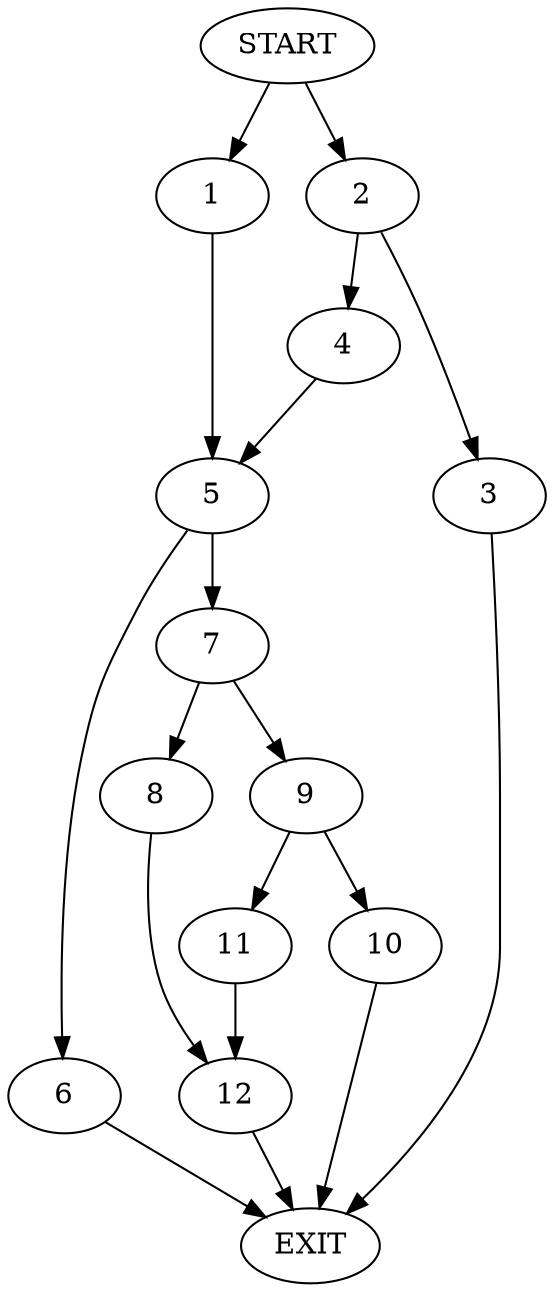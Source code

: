 digraph { 
0 [label="START"];
1;
2;
3;
4;
5;
6;
7;
8;
9;
10;
11;
12;
13[label="EXIT"];
0 -> 1;
0 -> 2;
1 -> 5;
2 -> 3;
2 -> 4;
3 -> 13;
4 -> 5;
5 -> 6;
5 -> 7;
6 -> 13;
7 -> 8;
7 -> 9;
8 -> 12;
9 -> 10;
9 -> 11;
10 -> 13;
11 -> 12;
12 -> 13;
}